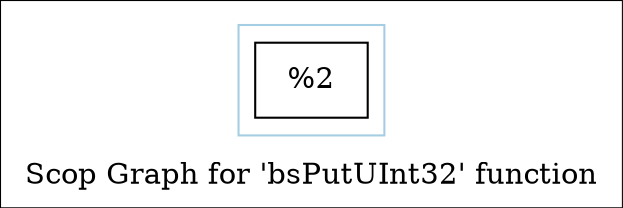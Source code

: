digraph "Scop Graph for 'bsPutUInt32' function" {
	label="Scop Graph for 'bsPutUInt32' function";

	Node0x18633c0 [shape=record,label="{%2}"];
	colorscheme = "paired12"
        subgraph cluster_0x18d11b0 {
          label = "";
          style = solid;
          color = 1
          Node0x18633c0;
        }
}
